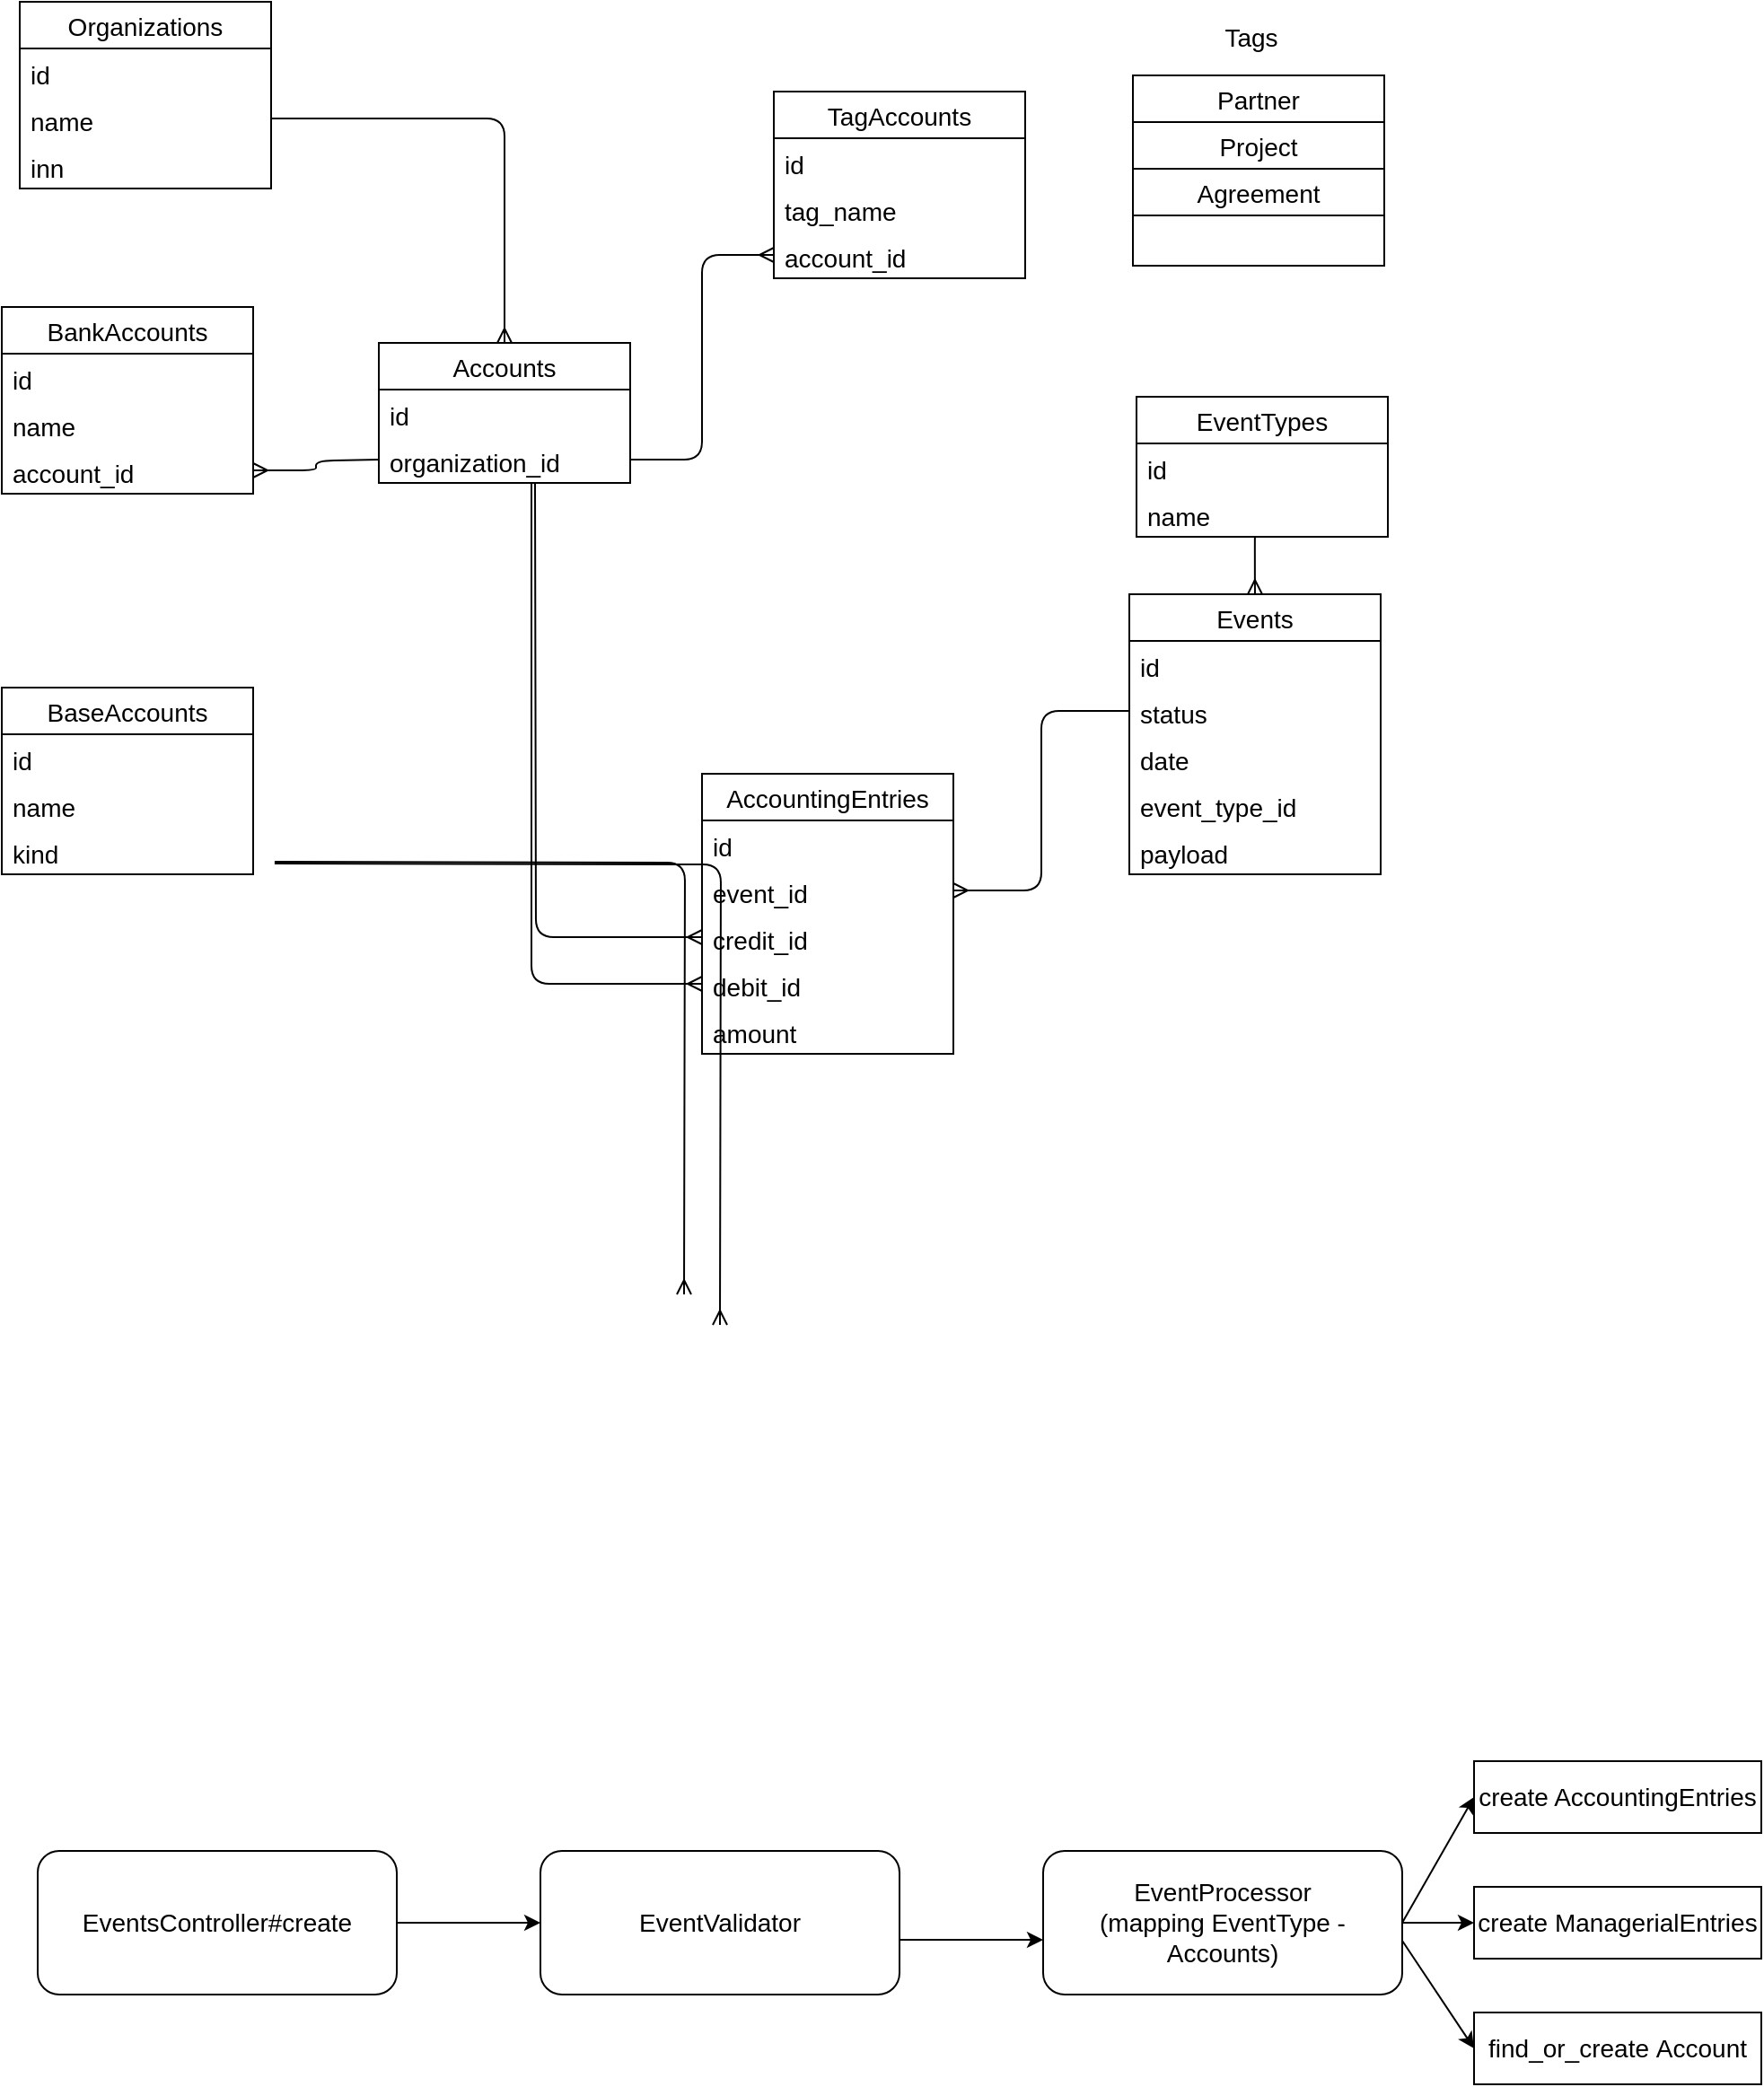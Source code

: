 <mxfile version="13.2.6" type="github"><diagram name="Page-1" id="9f46799a-70d6-7492-0946-bef42562c5a5"><mxGraphModel dx="1395" dy="936" grid="1" gridSize="10" guides="1" tooltips="1" connect="1" arrows="1" fold="1" page="1" pageScale="1" pageWidth="1100" pageHeight="850" background="#ffffff" math="0" shadow="0"><root><mxCell id="0"/><mxCell id="1" parent="0"/><mxCell id="e2F7vwqkQ3G3IU7HkBEM-15" value="" style="endArrow=ERmany;html=1;endFill=0;entryX=0.5;entryY=0;entryDx=0;entryDy=0;edgeStyle=orthogonalEdgeStyle;exitX=1;exitY=0.5;exitDx=0;exitDy=0;" edge="1" parent="1" source="e2F7vwqkQ3G3IU7HkBEM-13" target="e2F7vwqkQ3G3IU7HkBEM-5"><mxGeometry width="50" height="50" relative="1" as="geometry"><mxPoint x="40" y="230" as="sourcePoint"/><mxPoint x="220" y="130" as="targetPoint"/></mxGeometry></mxCell><mxCell id="e2F7vwqkQ3G3IU7HkBEM-26" value="" style="endArrow=ERmany;html=1;endFill=0;entryX=0.5;entryY=0;entryDx=0;entryDy=0;edgeStyle=orthogonalEdgeStyle;exitX=0.471;exitY=0.962;exitDx=0;exitDy=0;exitPerimeter=0;" edge="1" parent="1" source="e2F7vwqkQ3G3IU7HkBEM-19" target="e2F7vwqkQ3G3IU7HkBEM-21"><mxGeometry width="50" height="50" relative="1" as="geometry"><mxPoint x="702" y="174" as="sourcePoint"/><mxPoint x="232" y="114" as="targetPoint"/></mxGeometry></mxCell><mxCell id="e2F7vwqkQ3G3IU7HkBEM-27" value="AccountingEntries" style="swimlane;fontStyle=0;childLayout=stackLayout;horizontal=1;startSize=26;fillColor=#ffffff;horizontalStack=0;resizeParent=1;resizeParentMax=0;resizeLast=0;collapsible=1;marginBottom=0;swimlaneFillColor=#ffffff;fontSize=14;" vertex="1" parent="1"><mxGeometry x="410" y="440" width="140" height="156" as="geometry"><mxRectangle x="200" y="110" width="80" height="26" as="alternateBounds"/></mxGeometry></mxCell><mxCell id="e2F7vwqkQ3G3IU7HkBEM-28" value="id" style="text;strokeColor=none;fillColor=none;align=left;verticalAlign=top;spacingLeft=4;spacingRight=4;overflow=hidden;rotatable=0;points=[[0,0.5],[1,0.5]];portConstraint=eastwest;fontSize=14;" vertex="1" parent="e2F7vwqkQ3G3IU7HkBEM-27"><mxGeometry y="26" width="140" height="26" as="geometry"/></mxCell><mxCell id="e2F7vwqkQ3G3IU7HkBEM-32" value="event_id" style="text;strokeColor=none;fillColor=none;align=left;verticalAlign=top;spacingLeft=4;spacingRight=4;overflow=hidden;rotatable=0;points=[[0,0.5],[1,0.5]];portConstraint=eastwest;fontSize=14;" vertex="1" parent="e2F7vwqkQ3G3IU7HkBEM-27"><mxGeometry y="52" width="140" height="26" as="geometry"/></mxCell><mxCell id="e2F7vwqkQ3G3IU7HkBEM-30" value="credit_id" style="text;strokeColor=none;fillColor=none;align=left;verticalAlign=top;spacingLeft=4;spacingRight=4;overflow=hidden;rotatable=0;points=[[0,0.5],[1,0.5]];portConstraint=eastwest;fontSize=14;" vertex="1" parent="e2F7vwqkQ3G3IU7HkBEM-27"><mxGeometry y="78" width="140" height="26" as="geometry"/></mxCell><mxCell id="e2F7vwqkQ3G3IU7HkBEM-31" value="debit_id" style="text;strokeColor=none;fillColor=none;align=left;verticalAlign=top;spacingLeft=4;spacingRight=4;overflow=hidden;rotatable=0;points=[[0,0.5],[1,0.5]];portConstraint=eastwest;fontSize=14;" vertex="1" parent="e2F7vwqkQ3G3IU7HkBEM-27"><mxGeometry y="104" width="140" height="26" as="geometry"/></mxCell><mxCell id="e2F7vwqkQ3G3IU7HkBEM-67" value="amount" style="text;strokeColor=none;fillColor=none;align=left;verticalAlign=top;spacingLeft=4;spacingRight=4;overflow=hidden;rotatable=0;points=[[0,0.5],[1,0.5]];portConstraint=eastwest;fontSize=14;" vertex="1" parent="e2F7vwqkQ3G3IU7HkBEM-27"><mxGeometry y="130" width="140" height="26" as="geometry"/></mxCell><mxCell id="e2F7vwqkQ3G3IU7HkBEM-33" value="" style="endArrow=ERmany;html=1;endFill=0;edgeStyle=orthogonalEdgeStyle;exitX=0;exitY=0.5;exitDx=0;exitDy=0;entryX=1;entryY=0.5;entryDx=0;entryDy=0;" edge="1" parent="1" source="e2F7vwqkQ3G3IU7HkBEM-23" target="e2F7vwqkQ3G3IU7HkBEM-32"><mxGeometry width="50" height="50" relative="1" as="geometry"><mxPoint x="775.94" y="391.012" as="sourcePoint"/><mxPoint x="580" y="500" as="targetPoint"/></mxGeometry></mxCell><mxCell id="e2F7vwqkQ3G3IU7HkBEM-34" value="" style="endArrow=ERmany;html=1;endFill=0;edgeStyle=orthogonalEdgeStyle;entryX=0;entryY=0.5;entryDx=0;entryDy=0;" edge="1" parent="1" target="e2F7vwqkQ3G3IU7HkBEM-30"><mxGeometry width="50" height="50" relative="1" as="geometry"><mxPoint x="317" y="278" as="sourcePoint"/><mxPoint x="560" y="539" as="targetPoint"/></mxGeometry></mxCell><mxCell id="e2F7vwqkQ3G3IU7HkBEM-35" value="" style="endArrow=ERmany;html=1;endFill=0;edgeStyle=orthogonalEdgeStyle;entryX=0;entryY=0.5;entryDx=0;entryDy=0;" edge="1" parent="1" source="e2F7vwqkQ3G3IU7HkBEM-10" target="e2F7vwqkQ3G3IU7HkBEM-31"><mxGeometry width="50" height="50" relative="1" as="geometry"><mxPoint x="250" y="410" as="sourcePoint"/><mxPoint x="420" y="565" as="targetPoint"/><Array as="points"><mxPoint x="315" y="557"/></Array></mxGeometry></mxCell><mxCell id="e2F7vwqkQ3G3IU7HkBEM-43" value="" style="endArrow=ERmany;html=1;endFill=0;edgeStyle=orthogonalEdgeStyle;exitX=0.514;exitY=0.962;exitDx=0;exitDy=0;exitPerimeter=0;entryX=0;entryY=0.5;entryDx=0;entryDy=0;" edge="1" parent="1" target="e2F7vwqkQ3G3IU7HkBEM-40"><mxGeometry width="50" height="50" relative="1" as="geometry"><mxPoint x="171.96" y="489.012" as="sourcePoint"/><mxPoint x="400" y="730" as="targetPoint"/></mxGeometry></mxCell><mxCell id="e2F7vwqkQ3G3IU7HkBEM-44" value="" style="endArrow=ERmany;html=1;endFill=0;edgeStyle=orthogonalEdgeStyle;exitX=0.514;exitY=1;exitDx=0;exitDy=0;exitPerimeter=0;entryX=0;entryY=0.5;entryDx=0;entryDy=0;" edge="1" parent="1" target="e2F7vwqkQ3G3IU7HkBEM-41"><mxGeometry width="50" height="50" relative="1" as="geometry"><mxPoint x="171.96" y="490" as="sourcePoint"/><mxPoint x="420" y="747" as="targetPoint"/></mxGeometry></mxCell><mxCell id="e2F7vwqkQ3G3IU7HkBEM-11" value="Organizations" style="swimlane;fontStyle=0;childLayout=stackLayout;horizontal=1;startSize=26;fillColor=#ffffff;horizontalStack=0;resizeParent=1;resizeParentMax=0;resizeLast=0;collapsible=1;marginBottom=0;swimlaneFillColor=#ffffff;fontSize=14;" vertex="1" parent="1"><mxGeometry x="30" y="10" width="140" height="104" as="geometry"><mxRectangle x="200" y="110" width="80" height="26" as="alternateBounds"/></mxGeometry></mxCell><mxCell id="e2F7vwqkQ3G3IU7HkBEM-12" value="id" style="text;strokeColor=none;fillColor=none;align=left;verticalAlign=top;spacingLeft=4;spacingRight=4;overflow=hidden;rotatable=0;points=[[0,0.5],[1,0.5]];portConstraint=eastwest;fontSize=14;" vertex="1" parent="e2F7vwqkQ3G3IU7HkBEM-11"><mxGeometry y="26" width="140" height="26" as="geometry"/></mxCell><mxCell id="e2F7vwqkQ3G3IU7HkBEM-13" value="name" style="text;strokeColor=none;fillColor=none;align=left;verticalAlign=top;spacingLeft=4;spacingRight=4;overflow=hidden;rotatable=0;points=[[0,0.5],[1,0.5]];portConstraint=eastwest;fontSize=14;" vertex="1" parent="e2F7vwqkQ3G3IU7HkBEM-11"><mxGeometry y="52" width="140" height="26" as="geometry"/></mxCell><mxCell id="e2F7vwqkQ3G3IU7HkBEM-14" value="inn" style="text;strokeColor=none;fillColor=none;align=left;verticalAlign=top;spacingLeft=4;spacingRight=4;overflow=hidden;rotatable=0;points=[[0,0.5],[1,0.5]];portConstraint=eastwest;fontSize=14;" vertex="1" parent="e2F7vwqkQ3G3IU7HkBEM-11"><mxGeometry y="78" width="140" height="26" as="geometry"/></mxCell><mxCell id="e2F7vwqkQ3G3IU7HkBEM-56" value="BankAccounts" style="swimlane;fontStyle=0;childLayout=stackLayout;horizontal=1;startSize=26;fillColor=#ffffff;horizontalStack=0;resizeParent=1;resizeParentMax=0;resizeLast=0;collapsible=1;marginBottom=0;swimlaneFillColor=#ffffff;fontSize=14;" vertex="1" parent="1"><mxGeometry x="20" y="180" width="140" height="104" as="geometry"><mxRectangle x="200" y="200" width="80" height="26" as="alternateBounds"/></mxGeometry></mxCell><mxCell id="e2F7vwqkQ3G3IU7HkBEM-57" value="id" style="text;strokeColor=none;fillColor=none;align=left;verticalAlign=top;spacingLeft=4;spacingRight=4;overflow=hidden;rotatable=0;points=[[0,0.5],[1,0.5]];portConstraint=eastwest;fontSize=14;" vertex="1" parent="e2F7vwqkQ3G3IU7HkBEM-56"><mxGeometry y="26" width="140" height="26" as="geometry"/></mxCell><mxCell id="e2F7vwqkQ3G3IU7HkBEM-58" value="name" style="text;strokeColor=none;fillColor=none;align=left;verticalAlign=top;spacingLeft=4;spacingRight=4;overflow=hidden;rotatable=0;points=[[0,0.5],[1,0.5]];portConstraint=eastwest;fontSize=14;" vertex="1" parent="e2F7vwqkQ3G3IU7HkBEM-56"><mxGeometry y="52" width="140" height="26" as="geometry"/></mxCell><mxCell id="e2F7vwqkQ3G3IU7HkBEM-59" value="account_id" style="text;strokeColor=none;fillColor=none;align=left;verticalAlign=top;spacingLeft=4;spacingRight=4;overflow=hidden;rotatable=0;points=[[0,0.5],[1,0.5]];portConstraint=eastwest;fontSize=14;" vertex="1" parent="e2F7vwqkQ3G3IU7HkBEM-56"><mxGeometry y="78" width="140" height="26" as="geometry"/></mxCell><mxCell id="e2F7vwqkQ3G3IU7HkBEM-5" value="Accounts" style="swimlane;fontStyle=0;childLayout=stackLayout;horizontal=1;startSize=26;fillColor=#ffffff;horizontalStack=0;resizeParent=1;resizeParentMax=0;resizeLast=0;collapsible=1;marginBottom=0;swimlaneFillColor=#ffffff;fontSize=14;" vertex="1" parent="1"><mxGeometry x="230" y="200" width="140" height="78" as="geometry"><mxRectangle x="200" y="200" width="80" height="26" as="alternateBounds"/></mxGeometry></mxCell><mxCell id="e2F7vwqkQ3G3IU7HkBEM-8" value="id" style="text;strokeColor=none;fillColor=none;align=left;verticalAlign=top;spacingLeft=4;spacingRight=4;overflow=hidden;rotatable=0;points=[[0,0.5],[1,0.5]];portConstraint=eastwest;fontSize=14;" vertex="1" parent="e2F7vwqkQ3G3IU7HkBEM-5"><mxGeometry y="26" width="140" height="26" as="geometry"/></mxCell><mxCell id="e2F7vwqkQ3G3IU7HkBEM-10" value="organization_id" style="text;strokeColor=none;fillColor=none;align=left;verticalAlign=top;spacingLeft=4;spacingRight=4;overflow=hidden;rotatable=0;points=[[0,0.5],[1,0.5]];portConstraint=eastwest;fontSize=14;" vertex="1" parent="e2F7vwqkQ3G3IU7HkBEM-5"><mxGeometry y="52" width="140" height="26" as="geometry"/></mxCell><mxCell id="e2F7vwqkQ3G3IU7HkBEM-70" value="TagAccounts" style="swimlane;fontStyle=0;childLayout=stackLayout;horizontal=1;startSize=26;fillColor=#ffffff;horizontalStack=0;resizeParent=1;resizeParentMax=0;resizeLast=0;collapsible=1;marginBottom=0;swimlaneFillColor=#ffffff;fontSize=14;" vertex="1" parent="1"><mxGeometry x="450" y="60" width="140" height="104" as="geometry"><mxRectangle x="200" y="200" width="80" height="26" as="alternateBounds"/></mxGeometry></mxCell><mxCell id="e2F7vwqkQ3G3IU7HkBEM-71" value="id" style="text;strokeColor=none;fillColor=none;align=left;verticalAlign=top;spacingLeft=4;spacingRight=4;overflow=hidden;rotatable=0;points=[[0,0.5],[1,0.5]];portConstraint=eastwest;fontSize=14;" vertex="1" parent="e2F7vwqkQ3G3IU7HkBEM-70"><mxGeometry y="26" width="140" height="26" as="geometry"/></mxCell><mxCell id="e2F7vwqkQ3G3IU7HkBEM-72" value="tag_name" style="text;strokeColor=none;fillColor=none;align=left;verticalAlign=top;spacingLeft=4;spacingRight=4;overflow=hidden;rotatable=0;points=[[0,0.5],[1,0.5]];portConstraint=eastwest;fontSize=14;" vertex="1" parent="e2F7vwqkQ3G3IU7HkBEM-70"><mxGeometry y="52" width="140" height="26" as="geometry"/></mxCell><mxCell id="e2F7vwqkQ3G3IU7HkBEM-75" value="account_id" style="text;strokeColor=none;fillColor=none;align=left;verticalAlign=top;spacingLeft=4;spacingRight=4;overflow=hidden;rotatable=0;points=[[0,0.5],[1,0.5]];portConstraint=eastwest;fontSize=14;" vertex="1" parent="e2F7vwqkQ3G3IU7HkBEM-70"><mxGeometry y="78" width="140" height="26" as="geometry"/></mxCell><mxCell id="e2F7vwqkQ3G3IU7HkBEM-45" value="EventsController#create" style="rounded=1;whiteSpace=wrap;html=1;fillColor=#ffffff;fontSize=14;" vertex="1" parent="1"><mxGeometry x="40" y="1040" width="200" height="80" as="geometry"/></mxCell><mxCell id="e2F7vwqkQ3G3IU7HkBEM-46" value="EventValidator" style="rounded=1;whiteSpace=wrap;html=1;fillColor=#ffffff;fontSize=14;" vertex="1" parent="1"><mxGeometry x="320" y="1040" width="200" height="80" as="geometry"/></mxCell><mxCell id="e2F7vwqkQ3G3IU7HkBEM-47" value="EventProcessor&lt;br&gt;(mapping EventType - Accounts)" style="rounded=1;whiteSpace=wrap;html=1;fillColor=#ffffff;fontSize=14;" vertex="1" parent="1"><mxGeometry x="600" y="1040" width="200" height="80" as="geometry"/></mxCell><mxCell id="e2F7vwqkQ3G3IU7HkBEM-48" value="" style="endArrow=classic;html=1;fontSize=14;exitX=1;exitY=0.5;exitDx=0;exitDy=0;entryX=0;entryY=0.5;entryDx=0;entryDy=0;" edge="1" parent="1" source="e2F7vwqkQ3G3IU7HkBEM-45" target="e2F7vwqkQ3G3IU7HkBEM-46"><mxGeometry width="50" height="50" relative="1" as="geometry"><mxPoint x="240" y="1120" as="sourcePoint"/><mxPoint x="290" y="1070" as="targetPoint"/></mxGeometry></mxCell><mxCell id="e2F7vwqkQ3G3IU7HkBEM-49" value="" style="endArrow=classic;html=1;fontSize=14;exitX=1;exitY=0.5;exitDx=0;exitDy=0;entryX=0;entryY=0.5;entryDx=0;entryDy=0;" edge="1" parent="1"><mxGeometry width="50" height="50" relative="1" as="geometry"><mxPoint x="520" y="1089.5" as="sourcePoint"/><mxPoint x="600" y="1089.5" as="targetPoint"/></mxGeometry></mxCell><mxCell id="e2F7vwqkQ3G3IU7HkBEM-50" value="create AccountingEntries" style="rounded=0;whiteSpace=wrap;html=1;fillColor=#ffffff;fontSize=14;" vertex="1" parent="1"><mxGeometry x="840" y="990" width="160" height="40" as="geometry"/></mxCell><mxCell id="e2F7vwqkQ3G3IU7HkBEM-51" value="create&amp;nbsp;&lt;span&gt;ManagerialEntries&lt;/span&gt;" style="rounded=0;whiteSpace=wrap;html=1;fillColor=#ffffff;fontSize=14;" vertex="1" parent="1"><mxGeometry x="840" y="1060" width="160" height="40" as="geometry"/></mxCell><mxCell id="e2F7vwqkQ3G3IU7HkBEM-52" value="find_or_create&amp;nbsp;&lt;span&gt;Account&lt;/span&gt;" style="rounded=0;whiteSpace=wrap;html=1;fillColor=#ffffff;fontSize=14;" vertex="1" parent="1"><mxGeometry x="840" y="1130" width="160" height="40" as="geometry"/></mxCell><mxCell id="e2F7vwqkQ3G3IU7HkBEM-53" value="" style="endArrow=classic;html=1;fontSize=14;exitX=1;exitY=0.5;exitDx=0;exitDy=0;entryX=0;entryY=0.5;entryDx=0;entryDy=0;" edge="1" parent="1" source="e2F7vwqkQ3G3IU7HkBEM-47" target="e2F7vwqkQ3G3IU7HkBEM-50"><mxGeometry width="50" height="50" relative="1" as="geometry"><mxPoint x="530" y="1099.5" as="sourcePoint"/><mxPoint x="610" y="1099.5" as="targetPoint"/></mxGeometry></mxCell><mxCell id="e2F7vwqkQ3G3IU7HkBEM-54" value="" style="endArrow=classic;html=1;fontSize=14;entryX=0;entryY=0.5;entryDx=0;entryDy=0;" edge="1" parent="1" target="e2F7vwqkQ3G3IU7HkBEM-52"><mxGeometry width="50" height="50" relative="1" as="geometry"><mxPoint x="800" y="1090" as="sourcePoint"/><mxPoint x="850" y="1030" as="targetPoint"/></mxGeometry></mxCell><mxCell id="e2F7vwqkQ3G3IU7HkBEM-55" value="" style="endArrow=classic;html=1;fontSize=14;entryX=0;entryY=0.5;entryDx=0;entryDy=0;exitX=1;exitY=0.5;exitDx=0;exitDy=0;" edge="1" parent="1" source="e2F7vwqkQ3G3IU7HkBEM-47" target="e2F7vwqkQ3G3IU7HkBEM-51"><mxGeometry width="50" height="50" relative="1" as="geometry"><mxPoint x="810" y="1100" as="sourcePoint"/><mxPoint x="850" y="1170" as="targetPoint"/></mxGeometry></mxCell><mxCell id="e2F7vwqkQ3G3IU7HkBEM-60" value="" style="endArrow=ERmany;html=1;endFill=0;entryX=1;entryY=0.5;entryDx=0;entryDy=0;edgeStyle=orthogonalEdgeStyle;" edge="1" parent="1" target="e2F7vwqkQ3G3IU7HkBEM-59"><mxGeometry width="50" height="50" relative="1" as="geometry"><mxPoint x="230" y="265.059" as="sourcePoint"/><mxPoint x="280" y="210" as="targetPoint"/></mxGeometry></mxCell><mxCell id="e2F7vwqkQ3G3IU7HkBEM-77" value="" style="endArrow=ERmany;html=1;endFill=0;entryX=0;entryY=0.5;entryDx=0;entryDy=0;edgeStyle=orthogonalEdgeStyle;exitX=1;exitY=0.5;exitDx=0;exitDy=0;" edge="1" parent="1" source="e2F7vwqkQ3G3IU7HkBEM-10" target="e2F7vwqkQ3G3IU7HkBEM-75"><mxGeometry width="50" height="50" relative="1" as="geometry"><mxPoint x="180" y="85" as="sourcePoint"/><mxPoint x="310" y="210" as="targetPoint"/></mxGeometry></mxCell><mxCell id="e2F7vwqkQ3G3IU7HkBEM-90" value="" style="group" vertex="1" connectable="0" parent="1"><mxGeometry x="650" y="51" width="140" height="80" as="geometry"/></mxCell><mxCell id="e2F7vwqkQ3G3IU7HkBEM-78" value="Partner" style="swimlane;fontStyle=0;childLayout=stackLayout;horizontal=1;startSize=26;fillColor=#ffffff;horizontalStack=0;resizeParent=1;resizeParentMax=0;resizeLast=0;collapsible=1;marginBottom=0;swimlaneFillColor=#ffffff;fontSize=14;" vertex="1" parent="e2F7vwqkQ3G3IU7HkBEM-90"><mxGeometry width="140" height="106" as="geometry"><mxRectangle x="200" y="200" width="80" height="26" as="alternateBounds"/></mxGeometry></mxCell><mxCell id="e2F7vwqkQ3G3IU7HkBEM-88" value="Project" style="swimlane;fontStyle=0;childLayout=stackLayout;horizontal=1;startSize=26;fillColor=#ffffff;horizontalStack=0;resizeParent=1;resizeParentMax=0;resizeLast=0;collapsible=1;marginBottom=0;swimlaneFillColor=#ffffff;fontSize=14;" vertex="1" parent="e2F7vwqkQ3G3IU7HkBEM-78"><mxGeometry y="26" width="140" height="80" as="geometry"><mxRectangle x="200" y="200" width="80" height="26" as="alternateBounds"/></mxGeometry></mxCell><mxCell id="e2F7vwqkQ3G3IU7HkBEM-92" value="Agreement" style="swimlane;fontStyle=0;childLayout=stackLayout;horizontal=1;startSize=26;fillColor=#ffffff;horizontalStack=0;resizeParent=1;resizeParentMax=0;resizeLast=0;collapsible=1;marginBottom=0;swimlaneFillColor=#ffffff;fontSize=14;" vertex="1" parent="e2F7vwqkQ3G3IU7HkBEM-88"><mxGeometry y="26" width="140" height="54" as="geometry"><mxRectangle x="200" y="200" width="80" height="26" as="alternateBounds"/></mxGeometry></mxCell><mxCell id="e2F7vwqkQ3G3IU7HkBEM-93" value="Tags" style="text;html=1;strokeColor=none;fillColor=none;align=center;verticalAlign=middle;whiteSpace=wrap;rounded=0;fontSize=14;" vertex="1" parent="1"><mxGeometry x="696" y="20" width="40" height="20" as="geometry"/></mxCell><mxCell id="e2F7vwqkQ3G3IU7HkBEM-21" value="Events" style="swimlane;fontStyle=0;childLayout=stackLayout;horizontal=1;startSize=26;fillColor=#ffffff;horizontalStack=0;resizeParent=1;resizeParentMax=0;resizeLast=0;collapsible=1;marginBottom=0;swimlaneFillColor=#ffffff;fontSize=14;" vertex="1" parent="1"><mxGeometry x="648" y="340" width="140" height="156" as="geometry"><mxRectangle x="200" y="110" width="80" height="26" as="alternateBounds"/></mxGeometry></mxCell><mxCell id="e2F7vwqkQ3G3IU7HkBEM-22" value="id" style="text;strokeColor=none;fillColor=none;align=left;verticalAlign=top;spacingLeft=4;spacingRight=4;overflow=hidden;rotatable=0;points=[[0,0.5],[1,0.5]];portConstraint=eastwest;fontSize=14;" vertex="1" parent="e2F7vwqkQ3G3IU7HkBEM-21"><mxGeometry y="26" width="140" height="26" as="geometry"/></mxCell><mxCell id="e2F7vwqkQ3G3IU7HkBEM-23" value="status" style="text;strokeColor=none;fillColor=none;align=left;verticalAlign=top;spacingLeft=4;spacingRight=4;overflow=hidden;rotatable=0;points=[[0,0.5],[1,0.5]];portConstraint=eastwest;fontSize=14;" vertex="1" parent="e2F7vwqkQ3G3IU7HkBEM-21"><mxGeometry y="52" width="140" height="26" as="geometry"/></mxCell><mxCell id="e2F7vwqkQ3G3IU7HkBEM-25" value="date" style="text;strokeColor=none;fillColor=none;align=left;verticalAlign=top;spacingLeft=4;spacingRight=4;overflow=hidden;rotatable=0;points=[[0,0.5],[1,0.5]];portConstraint=eastwest;fontSize=14;" vertex="1" parent="e2F7vwqkQ3G3IU7HkBEM-21"><mxGeometry y="78" width="140" height="26" as="geometry"/></mxCell><mxCell id="e2F7vwqkQ3G3IU7HkBEM-69" value="event_type_id" style="text;strokeColor=none;fillColor=none;align=left;verticalAlign=top;spacingLeft=4;spacingRight=4;overflow=hidden;rotatable=0;points=[[0,0.5],[1,0.5]];portConstraint=eastwest;fontSize=14;" vertex="1" parent="e2F7vwqkQ3G3IU7HkBEM-21"><mxGeometry y="104" width="140" height="26" as="geometry"/></mxCell><mxCell id="e2F7vwqkQ3G3IU7HkBEM-24" value="payload" style="text;strokeColor=none;fillColor=none;align=left;verticalAlign=top;spacingLeft=4;spacingRight=4;overflow=hidden;rotatable=0;points=[[0,0.5],[1,0.5]];portConstraint=eastwest;fontSize=14;" vertex="1" parent="e2F7vwqkQ3G3IU7HkBEM-21"><mxGeometry y="130" width="140" height="26" as="geometry"/></mxCell><mxCell id="e2F7vwqkQ3G3IU7HkBEM-17" value="EventTypes" style="swimlane;fontStyle=0;childLayout=stackLayout;horizontal=1;startSize=26;fillColor=#ffffff;horizontalStack=0;resizeParent=1;resizeParentMax=0;resizeLast=0;collapsible=1;marginBottom=0;swimlaneFillColor=#ffffff;fontSize=14;" vertex="1" parent="1"><mxGeometry x="652" y="230" width="140" height="78" as="geometry"><mxRectangle x="200" y="110" width="80" height="26" as="alternateBounds"/></mxGeometry></mxCell><mxCell id="e2F7vwqkQ3G3IU7HkBEM-18" value="id" style="text;strokeColor=none;fillColor=none;align=left;verticalAlign=top;spacingLeft=4;spacingRight=4;overflow=hidden;rotatable=0;points=[[0,0.5],[1,0.5]];portConstraint=eastwest;fontSize=14;" vertex="1" parent="e2F7vwqkQ3G3IU7HkBEM-17"><mxGeometry y="26" width="140" height="26" as="geometry"/></mxCell><mxCell id="e2F7vwqkQ3G3IU7HkBEM-19" value="name" style="text;strokeColor=none;fillColor=none;align=left;verticalAlign=top;spacingLeft=4;spacingRight=4;overflow=hidden;rotatable=0;points=[[0,0.5],[1,0.5]];portConstraint=eastwest;fontSize=14;" vertex="1" parent="e2F7vwqkQ3G3IU7HkBEM-17"><mxGeometry y="52" width="140" height="26" as="geometry"/></mxCell><mxCell id="e2F7vwqkQ3G3IU7HkBEM-94" value="BaseAccounts" style="swimlane;fontStyle=0;childLayout=stackLayout;horizontal=1;startSize=26;fillColor=#ffffff;horizontalStack=0;resizeParent=1;resizeParentMax=0;resizeLast=0;collapsible=1;marginBottom=0;swimlaneFillColor=#ffffff;fontSize=14;" vertex="1" parent="1"><mxGeometry x="20" y="392" width="140" height="104" as="geometry"><mxRectangle x="200" y="200" width="80" height="26" as="alternateBounds"/></mxGeometry></mxCell><mxCell id="e2F7vwqkQ3G3IU7HkBEM-95" value="id" style="text;strokeColor=none;fillColor=none;align=left;verticalAlign=top;spacingLeft=4;spacingRight=4;overflow=hidden;rotatable=0;points=[[0,0.5],[1,0.5]];portConstraint=eastwest;fontSize=14;" vertex="1" parent="e2F7vwqkQ3G3IU7HkBEM-94"><mxGeometry y="26" width="140" height="26" as="geometry"/></mxCell><mxCell id="e2F7vwqkQ3G3IU7HkBEM-96" value="name" style="text;strokeColor=none;fillColor=none;align=left;verticalAlign=top;spacingLeft=4;spacingRight=4;overflow=hidden;rotatable=0;points=[[0,0.5],[1,0.5]];portConstraint=eastwest;fontSize=14;" vertex="1" parent="e2F7vwqkQ3G3IU7HkBEM-94"><mxGeometry y="52" width="140" height="26" as="geometry"/></mxCell><mxCell id="e2F7vwqkQ3G3IU7HkBEM-98" value="kind" style="text;strokeColor=none;fillColor=none;align=left;verticalAlign=top;spacingLeft=4;spacingRight=4;overflow=hidden;rotatable=0;points=[[0,0.5],[1,0.5]];portConstraint=eastwest;fontSize=14;" vertex="1" parent="e2F7vwqkQ3G3IU7HkBEM-94"><mxGeometry y="78" width="140" height="26" as="geometry"/></mxCell></root></mxGraphModel></diagram></mxfile>